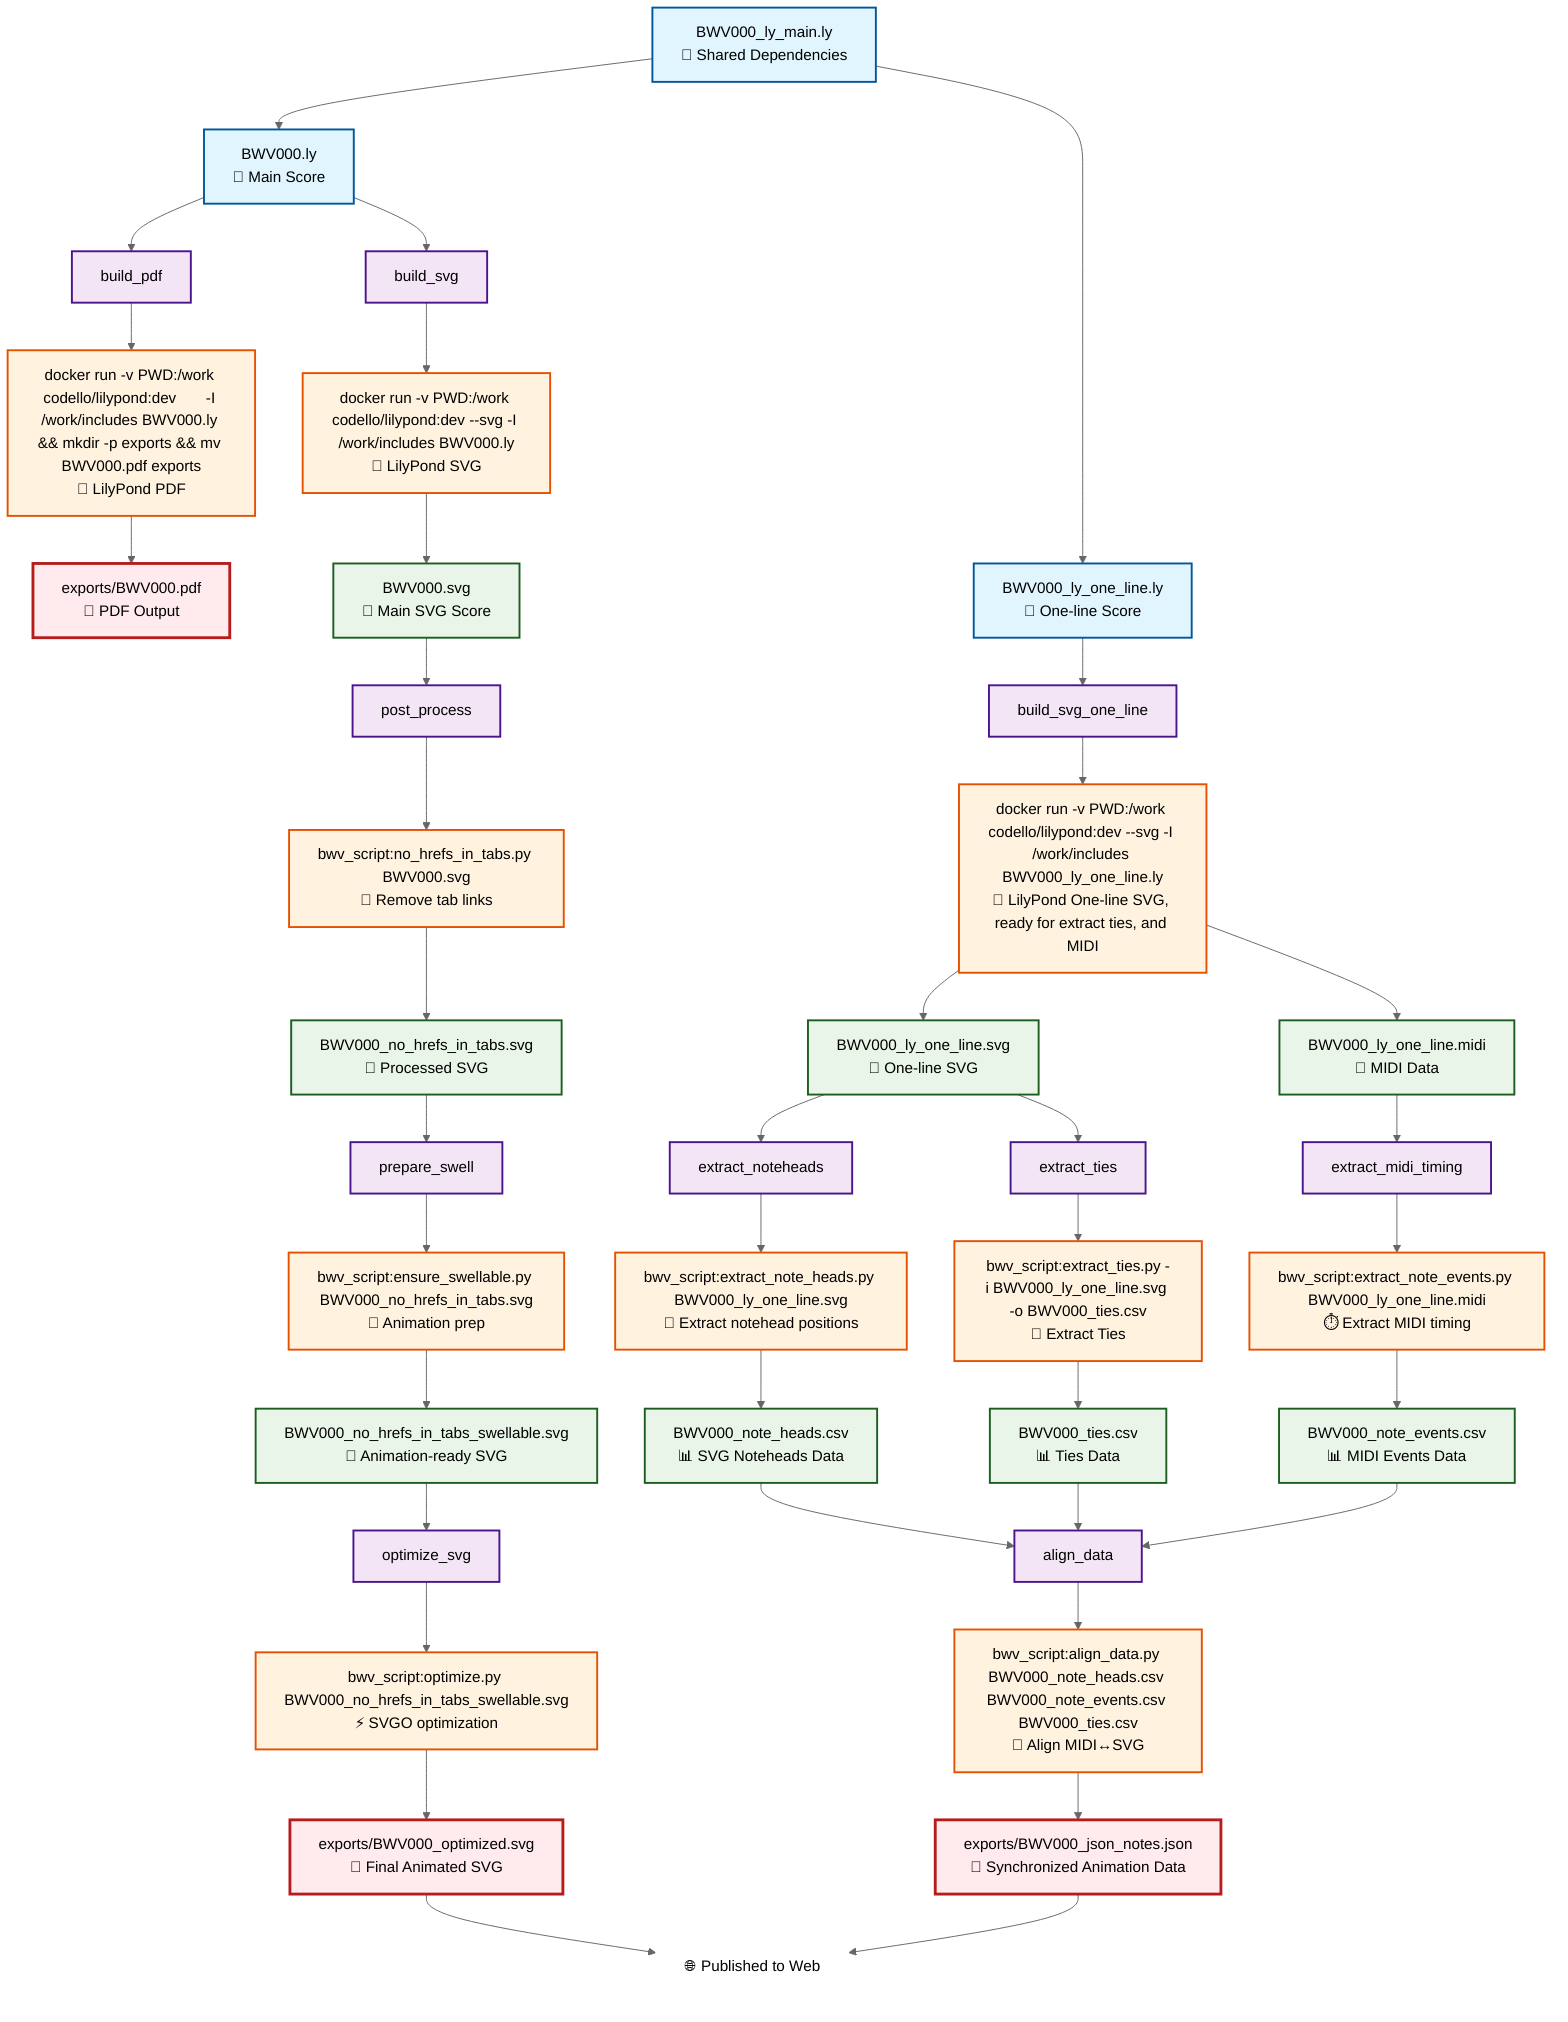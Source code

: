 %%{init: {'theme':'neutral'}}%%
graph TD

%% ============================================================================
%% INPUT NODES
%% ============================================================================
I1[BWV000.ly<br/>📄 Main Score]
I2[BWV000_ly_one_line.ly<br/>📄 One-line Score]
I3[BWV000_ly_main.ly<br/>📄 Shared Dependencies]

%% ============================================================================
%% TASK NODES
%% ============================================================================
T1[build_pdf]
T2[build_svg]
T3[build_svg_one_line]
T4[post_process]
T5[prepare_swell]
T6[optimize_svg]
T7[extract_noteheads]
T8[extract_midi_timing]
T9[align_data]
T0[extract_ties]

%% ============================================================================
%% RUNNABLE NODES
%% ============================================================================
R1[docker run -v PWD:/work codello/lilypond:dev       -I /work/includes BWV000.ly && mkdir -p exports && mv BWV000.pdf exports<br/>🐳 LilyPond PDF]
R2[docker run -v PWD:/work codello/lilypond:dev --svg -I /work/includes BWV000.ly<br/>🐳 LilyPond SVG]
R3[docker run -v PWD:/work codello/lilypond:dev --svg -I /work/includes BWV000_ly_one_line.ly<br/>🐳 LilyPond One-line SVG, ready for extract ties, and MIDI]
R4[bwv_script:no_hrefs_in_tabs.py BWV000.svg<br/>🔗 Remove tab links]
R5[bwv_script:ensure_swellable.py BWV000_no_hrefs_in_tabs.svg<br/>🎯 Animation prep]
R6[bwv_script:optimize.py BWV000_no_hrefs_in_tabs_swellable.svg<br/>⚡ SVGO optimization]
R7[bwv_script:extract_note_heads.py BWV000_ly_one_line.svg<br/>📍 Extract notehead positions]
R8[bwv_script:extract_note_events.py BWV000_ly_one_line.midi<br/>⏱️ Extract MIDI timing]
R9[bwv_script:align_data.py BWV000_note_heads.csv BWV000_note_events.csv BWV000_ties.csv<br/>🎯 Align MIDI↔SVG]
R0[bwv_script:extract_ties.py -i BWV000_ly_one_line.svg -o BWV000_ties.csv<br/>🔗 Extract Ties]

%% ============================================================================
%% OUTPUT NODES
%% ============================================================================
O2[BWV000.svg<br/>🎼 Main SVG Score]
O3[BWV000_ly_one_line.svg<br/>🎼 One-line SVG]
O4[BWV000_ly_one_line.midi<br/>🎵 MIDI Data]
O5[BWV000_no_hrefs_in_tabs.svg<br/>🔄 Processed SVG]
O6[BWV000_no_hrefs_in_tabs_swellable.svg<br/>🎯 Animation-ready SVG]
O7[BWV000_note_heads.csv<br/>📊 SVG Noteheads Data]
O8[BWV000_note_events.csv<br/>📊 MIDI Events Data]
O9[BWV000_ties.csv<br/>📊 Ties Data]

%% ============================================================================
%% EXPORT NODES
%% ============================================================================
E3[exports/BWV000.pdf<br/>📑 PDF Output]
E1[exports/BWV000_optimized.svg<br/>🎨 Final Animated SVG]
E2[exports/BWV000_json_notes.json<br/>🎵 Synchronized Animation Data]

%% ============================================================================
%% DEPENDENCY RELATIONSHIPS
%% ============================================================================
%% Shared dependencies
I3 --> I1
I3 --> I2

%% Input to task relationships
I1 --> T1
I1 --> T2
I2 --> T3

%% Task to runnable relationships
T1 --> R1
T2 --> R2
T3 --> R3
T4 --> R4
T5 --> R5
T6 --> R6
T7 --> R7
T8 --> R8
T9 --> R9
T0 --> R0

%% Runnable to output relationships
R2 --> O2
R3 --> O3
R3 --> O4
R0 --> O9

%% SVG processing chain
O2 --> T4
R4 --> O5
O5 --> T5
R5 --> O6
O6 --> T6

%% Data extraction parallel branches
O3 --> T7
O3 --> T0
R7 --> O7
O4 --> T8
R8 --> O8

%% Final data alignment
O7 --> T9
O8 --> T9
O9 --> T9

%% Final export
R1 --> E3
R6 --> E1
R9 --> E2

%% ============================================================================
%% STYLING
%% ============================================================================
classDef input fill:#e1f5fe,stroke:#01579b,stroke-width:2px
classDef task fill:#f3e5f5,stroke:#4a148c,stroke-width:2px
classDef output fill:#e8f5e8,stroke:#1b5e20,stroke-width:2px
classDef runnable fill:#fff3e0,stroke:#e65100,stroke-width:2px
classDef export fill:#ffebee,stroke:#b71c1c,stroke-width:3px

class I1,I2,I3 input
class T1,T2,T3,T4,T5,T6,T7,T8,T9,T0,T10 task
class O2,O3,O4,O5,O6,O7,O8,O9 output
class R1,R2,R3,R4,R5,R6,R7,R8,R9,R0 runnable
class E3,E1,E2 export

%% ============================================================================
%% BOTTOM ALIGNMENT HACK
%% ============================================================================
T10["🌐 Published to Web"]
style T10 fill:#ffffff,stroke:#ffffff

E1 --> T10
E2 --> T10